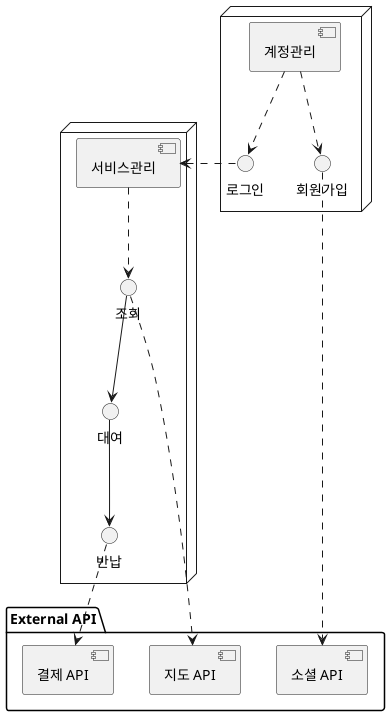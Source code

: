 @startuml

package "External API"{
   component "소셜 API" as SocialAPI
   component "결제 API" as PaymentAPI
   component "지도 API" as MapAPI
}

node {
component "계정관리" as AccountManagement
AccountManagement ..> 회원가입
AccountManagement ..> 로그인
회원가입 ..> SocialAPI
}

node {
component "서비스관리" as ServiceManagement
ServiceManagement <. 로그인
ServiceManagement ..> 조회
조회 --> 대여
대여 --> 반납
조회 ..> MapAPI
반납 ..> PaymentAPI
}

@enduml
